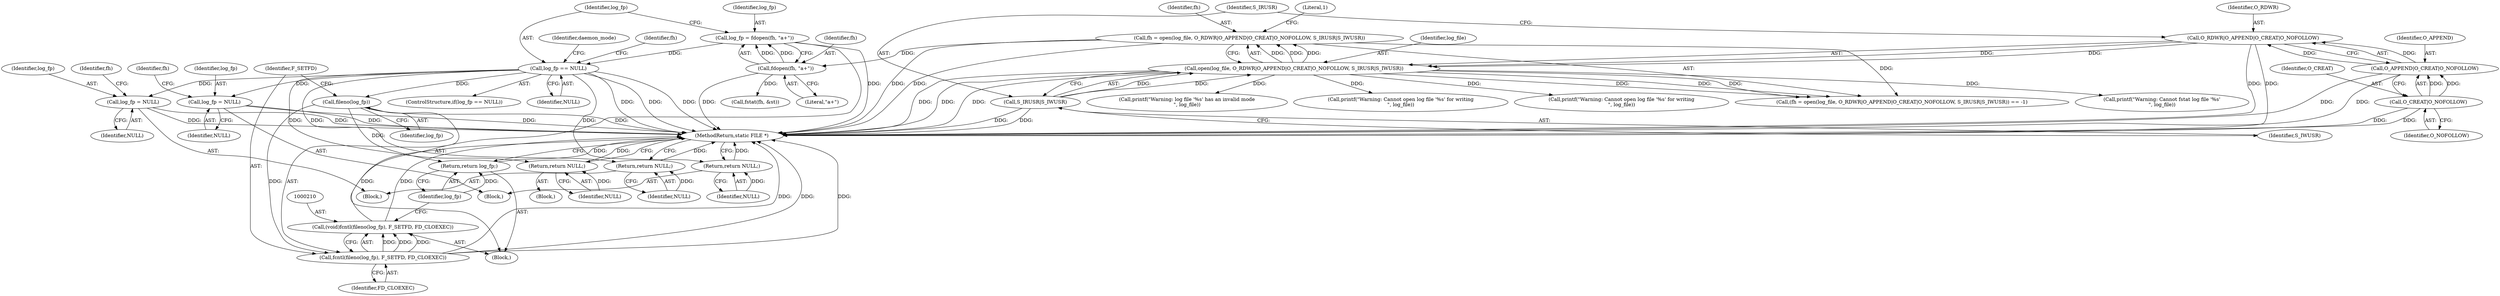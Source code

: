 digraph "0_nagioscore_c29557dec91eba2306f5fb11b8da4474ba63f8c4_0@API" {
"1000138" [label="(Call,log_fp = fdopen(fh, \"a+\"))"];
"1000140" [label="(Call,fdopen(fh, \"a+\"))"];
"1000112" [label="(Call,fh = open(log_file, O_RDWR|O_APPEND|O_CREAT|O_NOFOLLOW, S_IRUSR|S_IWUSR))"];
"1000114" [label="(Call,open(log_file, O_RDWR|O_APPEND|O_CREAT|O_NOFOLLOW, S_IRUSR|S_IWUSR))"];
"1000116" [label="(Call,O_RDWR|O_APPEND|O_CREAT|O_NOFOLLOW)"];
"1000118" [label="(Call,O_APPEND|O_CREAT|O_NOFOLLOW)"];
"1000120" [label="(Call,O_CREAT|O_NOFOLLOW)"];
"1000123" [label="(Call,S_IRUSR|S_IWUSR)"];
"1000144" [label="(Call,log_fp == NULL)"];
"1000155" [label="(Return,return NULL;)"];
"1000166" [label="(Call,log_fp = NULL)"];
"1000178" [label="(Return,return NULL;)"];
"1000195" [label="(Call,log_fp = NULL)"];
"1000207" [label="(Return,return NULL;)"];
"1000212" [label="(Call,fileno(log_fp))"];
"1000211" [label="(Call,fcntl(fileno(log_fp), F_SETFD, FD_CLOEXEC))"];
"1000209" [label="(Call,(void)fcntl(fileno(log_fp), F_SETFD, FD_CLOEXEC))"];
"1000216" [label="(Return,return log_fp;)"];
"1000150" [label="(Identifier,daemon_mode)"];
"1000165" [label="(Block,)"];
"1000213" [label="(Identifier,log_fp)"];
"1000113" [label="(Identifier,fh)"];
"1000194" [label="(Block,)"];
"1000116" [label="(Call,O_RDWR|O_APPEND|O_CREAT|O_NOFOLLOW)"];
"1000145" [label="(Identifier,log_fp)"];
"1000159" [label="(Call,fstat(fh, &st))"];
"1000124" [label="(Identifier,S_IRUSR)"];
"1000143" [label="(ControlStructure,if(log_fp == NULL))"];
"1000179" [label="(Identifier,NULL)"];
"1000133" [label="(Call,printf(\"Warning: Cannot open log file '%s' for writing\n\", log_file))"];
"1000119" [label="(Identifier,O_APPEND)"];
"1000167" [label="(Identifier,log_fp)"];
"1000103" [label="(Block,)"];
"1000170" [label="(Identifier,fh)"];
"1000214" [label="(Identifier,F_SETFD)"];
"1000138" [label="(Call,log_fp = fdopen(fh, \"a+\"))"];
"1000120" [label="(Call,O_CREAT|O_NOFOLLOW)"];
"1000155" [label="(Return,return NULL;)"];
"1000127" [label="(Literal,1)"];
"1000123" [label="(Call,S_IRUSR|S_IWUSR)"];
"1000178" [label="(Return,return NULL;)"];
"1000147" [label="(Block,)"];
"1000166" [label="(Call,log_fp = NULL)"];
"1000121" [label="(Identifier,O_CREAT)"];
"1000215" [label="(Identifier,FD_CLOEXEC)"];
"1000111" [label="(Call,(fh = open(log_file, O_RDWR|O_APPEND|O_CREAT|O_NOFOLLOW, S_IRUSR|S_IWUSR)) == -1)"];
"1000196" [label="(Identifier,log_fp)"];
"1000168" [label="(Identifier,NULL)"];
"1000117" [label="(Identifier,O_RDWR)"];
"1000139" [label="(Identifier,log_fp)"];
"1000146" [label="(Identifier,NULL)"];
"1000217" [label="(Identifier,log_fp)"];
"1000175" [label="(Call,printf(\"Warning: Cannot fstat log file '%s'\n\", log_file))"];
"1000207" [label="(Return,return NULL;)"];
"1000209" [label="(Call,(void)fcntl(fileno(log_fp), F_SETFD, FD_CLOEXEC))"];
"1000140" [label="(Call,fdopen(fh, \"a+\"))"];
"1000218" [label="(MethodReturn,static FILE *)"];
"1000142" [label="(Literal,\"a+\")"];
"1000122" [label="(Identifier,O_NOFOLLOW)"];
"1000125" [label="(Identifier,S_IWUSR)"];
"1000160" [label="(Identifier,fh)"];
"1000197" [label="(Identifier,NULL)"];
"1000199" [label="(Identifier,fh)"];
"1000212" [label="(Call,fileno(log_fp))"];
"1000114" [label="(Call,open(log_file, O_RDWR|O_APPEND|O_CREAT|O_NOFOLLOW, S_IRUSR|S_IWUSR))"];
"1000208" [label="(Identifier,NULL)"];
"1000112" [label="(Call,fh = open(log_file, O_RDWR|O_APPEND|O_CREAT|O_NOFOLLOW, S_IRUSR|S_IWUSR))"];
"1000115" [label="(Identifier,log_file)"];
"1000195" [label="(Call,log_fp = NULL)"];
"1000156" [label="(Identifier,NULL)"];
"1000216" [label="(Return,return log_fp;)"];
"1000144" [label="(Call,log_fp == NULL)"];
"1000141" [label="(Identifier,fh)"];
"1000118" [label="(Call,O_APPEND|O_CREAT|O_NOFOLLOW)"];
"1000204" [label="(Call,printf(\"Warning: log file '%s' has an invalid mode\n\", log_file))"];
"1000152" [label="(Call,printf(\"Warning: Cannot open log file '%s' for writing\n\", log_file))"];
"1000211" [label="(Call,fcntl(fileno(log_fp), F_SETFD, FD_CLOEXEC))"];
"1000138" -> "1000103"  [label="AST: "];
"1000138" -> "1000140"  [label="CFG: "];
"1000139" -> "1000138"  [label="AST: "];
"1000140" -> "1000138"  [label="AST: "];
"1000145" -> "1000138"  [label="CFG: "];
"1000138" -> "1000218"  [label="DDG: "];
"1000140" -> "1000138"  [label="DDG: "];
"1000140" -> "1000138"  [label="DDG: "];
"1000138" -> "1000144"  [label="DDG: "];
"1000140" -> "1000142"  [label="CFG: "];
"1000141" -> "1000140"  [label="AST: "];
"1000142" -> "1000140"  [label="AST: "];
"1000140" -> "1000218"  [label="DDG: "];
"1000112" -> "1000140"  [label="DDG: "];
"1000140" -> "1000159"  [label="DDG: "];
"1000112" -> "1000111"  [label="AST: "];
"1000112" -> "1000114"  [label="CFG: "];
"1000113" -> "1000112"  [label="AST: "];
"1000114" -> "1000112"  [label="AST: "];
"1000127" -> "1000112"  [label="CFG: "];
"1000112" -> "1000218"  [label="DDG: "];
"1000112" -> "1000218"  [label="DDG: "];
"1000112" -> "1000111"  [label="DDG: "];
"1000114" -> "1000112"  [label="DDG: "];
"1000114" -> "1000112"  [label="DDG: "];
"1000114" -> "1000112"  [label="DDG: "];
"1000114" -> "1000123"  [label="CFG: "];
"1000115" -> "1000114"  [label="AST: "];
"1000116" -> "1000114"  [label="AST: "];
"1000123" -> "1000114"  [label="AST: "];
"1000114" -> "1000218"  [label="DDG: "];
"1000114" -> "1000218"  [label="DDG: "];
"1000114" -> "1000218"  [label="DDG: "];
"1000114" -> "1000111"  [label="DDG: "];
"1000114" -> "1000111"  [label="DDG: "];
"1000114" -> "1000111"  [label="DDG: "];
"1000116" -> "1000114"  [label="DDG: "];
"1000116" -> "1000114"  [label="DDG: "];
"1000123" -> "1000114"  [label="DDG: "];
"1000123" -> "1000114"  [label="DDG: "];
"1000114" -> "1000133"  [label="DDG: "];
"1000114" -> "1000152"  [label="DDG: "];
"1000114" -> "1000175"  [label="DDG: "];
"1000114" -> "1000204"  [label="DDG: "];
"1000116" -> "1000118"  [label="CFG: "];
"1000117" -> "1000116"  [label="AST: "];
"1000118" -> "1000116"  [label="AST: "];
"1000124" -> "1000116"  [label="CFG: "];
"1000116" -> "1000218"  [label="DDG: "];
"1000116" -> "1000218"  [label="DDG: "];
"1000118" -> "1000116"  [label="DDG: "];
"1000118" -> "1000116"  [label="DDG: "];
"1000118" -> "1000120"  [label="CFG: "];
"1000119" -> "1000118"  [label="AST: "];
"1000120" -> "1000118"  [label="AST: "];
"1000118" -> "1000218"  [label="DDG: "];
"1000118" -> "1000218"  [label="DDG: "];
"1000120" -> "1000118"  [label="DDG: "];
"1000120" -> "1000118"  [label="DDG: "];
"1000120" -> "1000122"  [label="CFG: "];
"1000121" -> "1000120"  [label="AST: "];
"1000122" -> "1000120"  [label="AST: "];
"1000120" -> "1000218"  [label="DDG: "];
"1000120" -> "1000218"  [label="DDG: "];
"1000123" -> "1000125"  [label="CFG: "];
"1000124" -> "1000123"  [label="AST: "];
"1000125" -> "1000123"  [label="AST: "];
"1000123" -> "1000218"  [label="DDG: "];
"1000123" -> "1000218"  [label="DDG: "];
"1000144" -> "1000143"  [label="AST: "];
"1000144" -> "1000146"  [label="CFG: "];
"1000145" -> "1000144"  [label="AST: "];
"1000146" -> "1000144"  [label="AST: "];
"1000150" -> "1000144"  [label="CFG: "];
"1000160" -> "1000144"  [label="CFG: "];
"1000144" -> "1000218"  [label="DDG: "];
"1000144" -> "1000218"  [label="DDG: "];
"1000144" -> "1000218"  [label="DDG: "];
"1000144" -> "1000155"  [label="DDG: "];
"1000144" -> "1000166"  [label="DDG: "];
"1000144" -> "1000178"  [label="DDG: "];
"1000144" -> "1000195"  [label="DDG: "];
"1000144" -> "1000207"  [label="DDG: "];
"1000144" -> "1000212"  [label="DDG: "];
"1000155" -> "1000147"  [label="AST: "];
"1000155" -> "1000156"  [label="CFG: "];
"1000156" -> "1000155"  [label="AST: "];
"1000218" -> "1000155"  [label="CFG: "];
"1000155" -> "1000218"  [label="DDG: "];
"1000156" -> "1000155"  [label="DDG: "];
"1000166" -> "1000165"  [label="AST: "];
"1000166" -> "1000168"  [label="CFG: "];
"1000167" -> "1000166"  [label="AST: "];
"1000168" -> "1000166"  [label="AST: "];
"1000170" -> "1000166"  [label="CFG: "];
"1000166" -> "1000218"  [label="DDG: "];
"1000166" -> "1000218"  [label="DDG: "];
"1000178" -> "1000165"  [label="AST: "];
"1000178" -> "1000179"  [label="CFG: "];
"1000179" -> "1000178"  [label="AST: "];
"1000218" -> "1000178"  [label="CFG: "];
"1000178" -> "1000218"  [label="DDG: "];
"1000179" -> "1000178"  [label="DDG: "];
"1000195" -> "1000194"  [label="AST: "];
"1000195" -> "1000197"  [label="CFG: "];
"1000196" -> "1000195"  [label="AST: "];
"1000197" -> "1000195"  [label="AST: "];
"1000199" -> "1000195"  [label="CFG: "];
"1000195" -> "1000218"  [label="DDG: "];
"1000195" -> "1000218"  [label="DDG: "];
"1000207" -> "1000194"  [label="AST: "];
"1000207" -> "1000208"  [label="CFG: "];
"1000208" -> "1000207"  [label="AST: "];
"1000218" -> "1000207"  [label="CFG: "];
"1000207" -> "1000218"  [label="DDG: "];
"1000208" -> "1000207"  [label="DDG: "];
"1000212" -> "1000211"  [label="AST: "];
"1000212" -> "1000213"  [label="CFG: "];
"1000213" -> "1000212"  [label="AST: "];
"1000214" -> "1000212"  [label="CFG: "];
"1000212" -> "1000218"  [label="DDG: "];
"1000212" -> "1000211"  [label="DDG: "];
"1000212" -> "1000216"  [label="DDG: "];
"1000211" -> "1000209"  [label="AST: "];
"1000211" -> "1000215"  [label="CFG: "];
"1000214" -> "1000211"  [label="AST: "];
"1000215" -> "1000211"  [label="AST: "];
"1000209" -> "1000211"  [label="CFG: "];
"1000211" -> "1000218"  [label="DDG: "];
"1000211" -> "1000218"  [label="DDG: "];
"1000211" -> "1000218"  [label="DDG: "];
"1000211" -> "1000209"  [label="DDG: "];
"1000211" -> "1000209"  [label="DDG: "];
"1000211" -> "1000209"  [label="DDG: "];
"1000209" -> "1000103"  [label="AST: "];
"1000210" -> "1000209"  [label="AST: "];
"1000217" -> "1000209"  [label="CFG: "];
"1000209" -> "1000218"  [label="DDG: "];
"1000209" -> "1000218"  [label="DDG: "];
"1000216" -> "1000103"  [label="AST: "];
"1000216" -> "1000217"  [label="CFG: "];
"1000217" -> "1000216"  [label="AST: "];
"1000218" -> "1000216"  [label="CFG: "];
"1000216" -> "1000218"  [label="DDG: "];
"1000217" -> "1000216"  [label="DDG: "];
}
